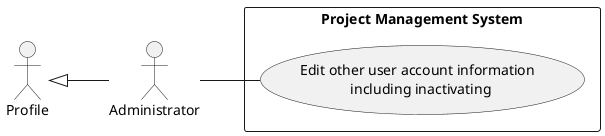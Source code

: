 @startuml
left to right direction

Profile <|-- :Administrator:

rectangle "Project Management System"{
:Administrator: as Administrator
Administrator -- (Edit other user account information \n including inactivating)
}

@enduml